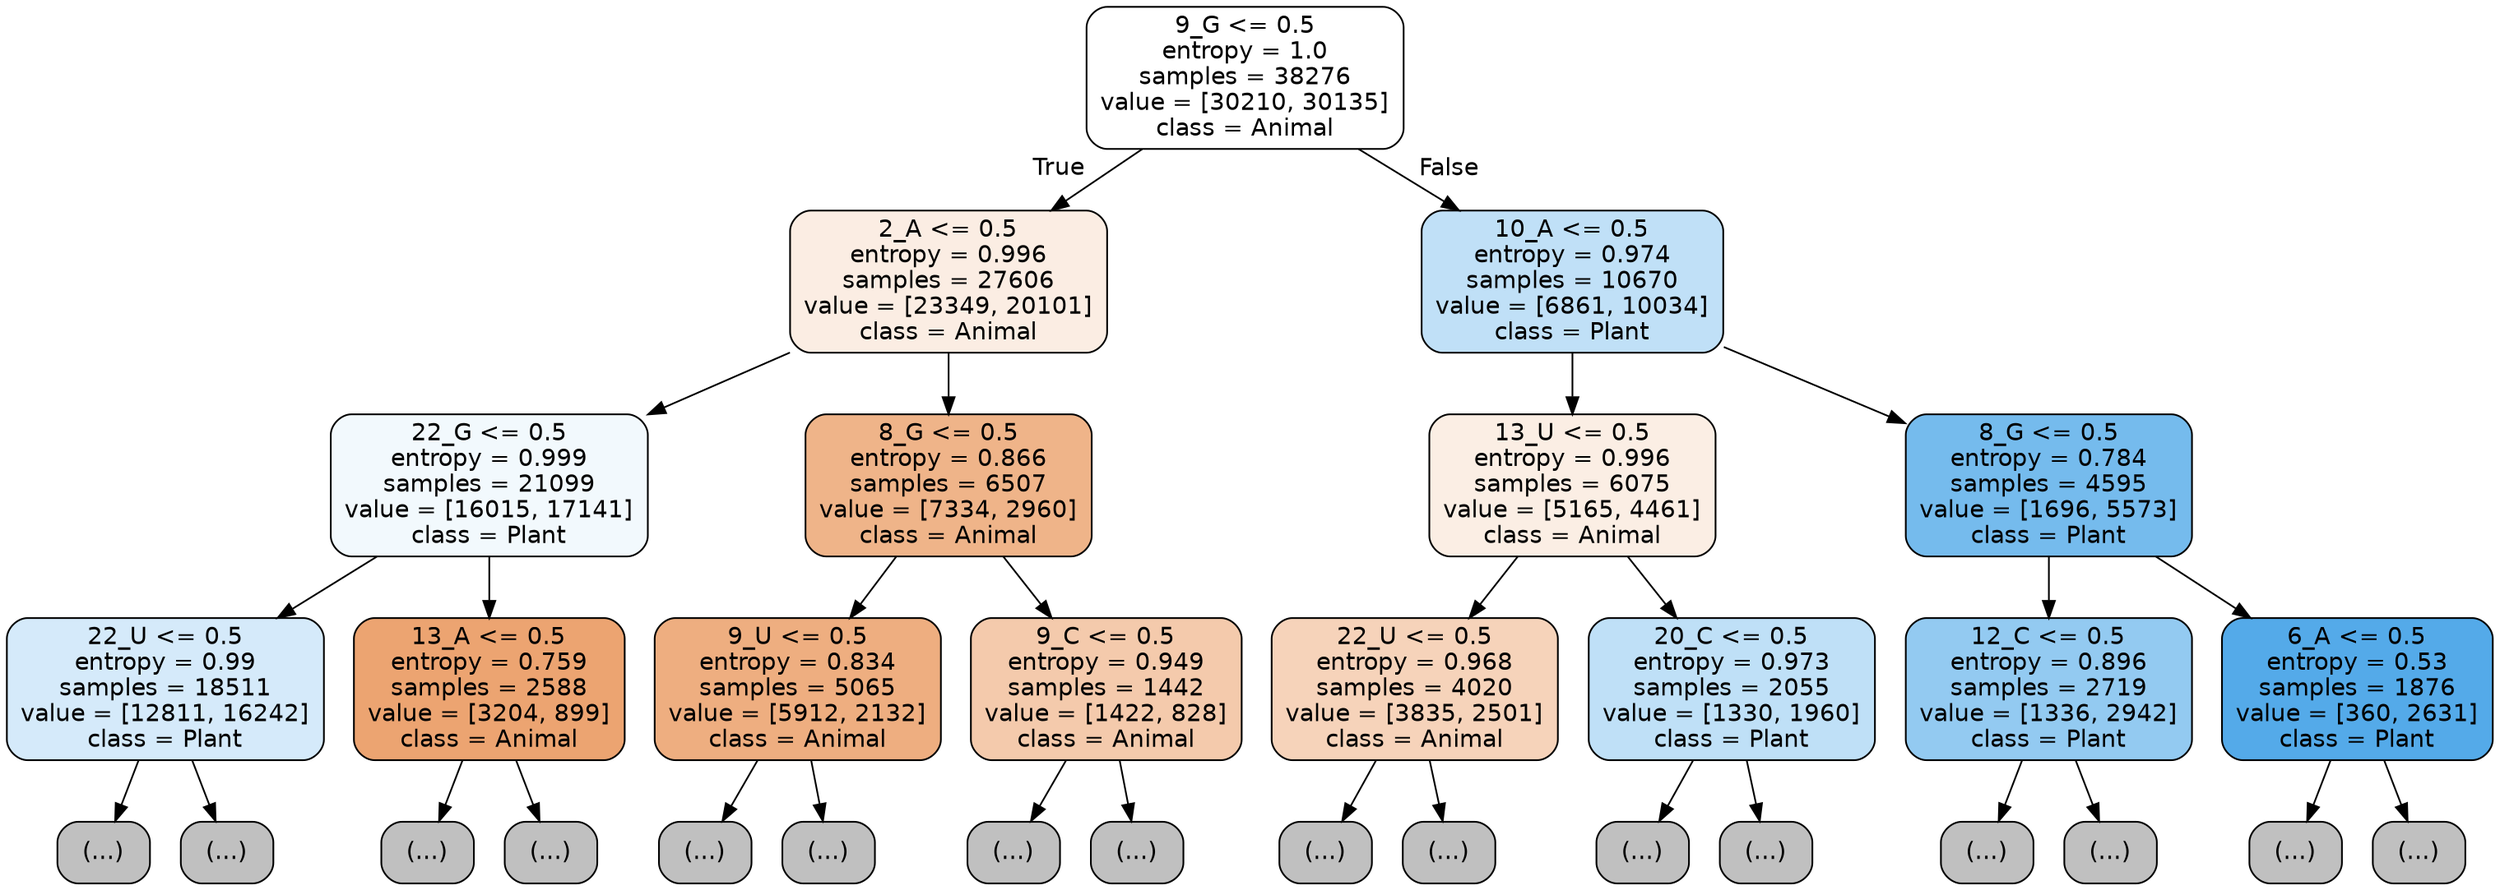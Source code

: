 digraph Tree {
node [shape=box, style="filled, rounded", color="black", fontname="helvetica"] ;
edge [fontname="helvetica"] ;
0 [label="9_G <= 0.5\nentropy = 1.0\nsamples = 38276\nvalue = [30210, 30135]\nclass = Animal", fillcolor="#ffffff"] ;
1 [label="2_A <= 0.5\nentropy = 0.996\nsamples = 27606\nvalue = [23349, 20101]\nclass = Animal", fillcolor="#fbede3"] ;
0 -> 1 [labeldistance=2.5, labelangle=45, headlabel="True"] ;
2 [label="22_G <= 0.5\nentropy = 0.999\nsamples = 21099\nvalue = [16015, 17141]\nclass = Plant", fillcolor="#f2f9fd"] ;
1 -> 2 ;
3 [label="22_U <= 0.5\nentropy = 0.99\nsamples = 18511\nvalue = [12811, 16242]\nclass = Plant", fillcolor="#d5eafa"] ;
2 -> 3 ;
4 [label="(...)", fillcolor="#C0C0C0"] ;
3 -> 4 ;
7083 [label="(...)", fillcolor="#C0C0C0"] ;
3 -> 7083 ;
8198 [label="13_A <= 0.5\nentropy = 0.759\nsamples = 2588\nvalue = [3204, 899]\nclass = Animal", fillcolor="#eca471"] ;
2 -> 8198 ;
8199 [label="(...)", fillcolor="#C0C0C0"] ;
8198 -> 8199 ;
9036 [label="(...)", fillcolor="#C0C0C0"] ;
8198 -> 9036 ;
9291 [label="8_G <= 0.5\nentropy = 0.866\nsamples = 6507\nvalue = [7334, 2960]\nclass = Animal", fillcolor="#efb489"] ;
1 -> 9291 ;
9292 [label="9_U <= 0.5\nentropy = 0.834\nsamples = 5065\nvalue = [5912, 2132]\nclass = Animal", fillcolor="#eeae80"] ;
9291 -> 9292 ;
9293 [label="(...)", fillcolor="#C0C0C0"] ;
9292 -> 9293 ;
10748 [label="(...)", fillcolor="#C0C0C0"] ;
9292 -> 10748 ;
11705 [label="9_C <= 0.5\nentropy = 0.949\nsamples = 1442\nvalue = [1422, 828]\nclass = Animal", fillcolor="#f4caac"] ;
9291 -> 11705 ;
11706 [label="(...)", fillcolor="#C0C0C0"] ;
11705 -> 11706 ;
12225 [label="(...)", fillcolor="#C0C0C0"] ;
11705 -> 12225 ;
12450 [label="10_A <= 0.5\nentropy = 0.974\nsamples = 10670\nvalue = [6861, 10034]\nclass = Plant", fillcolor="#c0e0f7"] ;
0 -> 12450 [labeldistance=2.5, labelangle=-45, headlabel="False"] ;
12451 [label="13_U <= 0.5\nentropy = 0.996\nsamples = 6075\nvalue = [5165, 4461]\nclass = Animal", fillcolor="#fbeee4"] ;
12450 -> 12451 ;
12452 [label="22_U <= 0.5\nentropy = 0.968\nsamples = 4020\nvalue = [3835, 2501]\nclass = Animal", fillcolor="#f6d3ba"] ;
12451 -> 12452 ;
12453 [label="(...)", fillcolor="#C0C0C0"] ;
12452 -> 12453 ;
14442 [label="(...)", fillcolor="#C0C0C0"] ;
12452 -> 14442 ;
14705 [label="20_C <= 0.5\nentropy = 0.973\nsamples = 2055\nvalue = [1330, 1960]\nclass = Plant", fillcolor="#bfe0f7"] ;
12451 -> 14705 ;
14706 [label="(...)", fillcolor="#C0C0C0"] ;
14705 -> 14706 ;
15329 [label="(...)", fillcolor="#C0C0C0"] ;
14705 -> 15329 ;
15528 [label="8_G <= 0.5\nentropy = 0.784\nsamples = 4595\nvalue = [1696, 5573]\nclass = Plant", fillcolor="#75bbed"] ;
12450 -> 15528 ;
15529 [label="12_C <= 0.5\nentropy = 0.896\nsamples = 2719\nvalue = [1336, 2942]\nclass = Plant", fillcolor="#93caf1"] ;
15528 -> 15529 ;
15530 [label="(...)", fillcolor="#C0C0C0"] ;
15529 -> 15530 ;
16245 [label="(...)", fillcolor="#C0C0C0"] ;
15529 -> 16245 ;
16426 [label="6_A <= 0.5\nentropy = 0.53\nsamples = 1876\nvalue = [360, 2631]\nclass = Plant", fillcolor="#54aae9"] ;
15528 -> 16426 ;
16427 [label="(...)", fillcolor="#C0C0C0"] ;
16426 -> 16427 ;
16714 [label="(...)", fillcolor="#C0C0C0"] ;
16426 -> 16714 ;
}